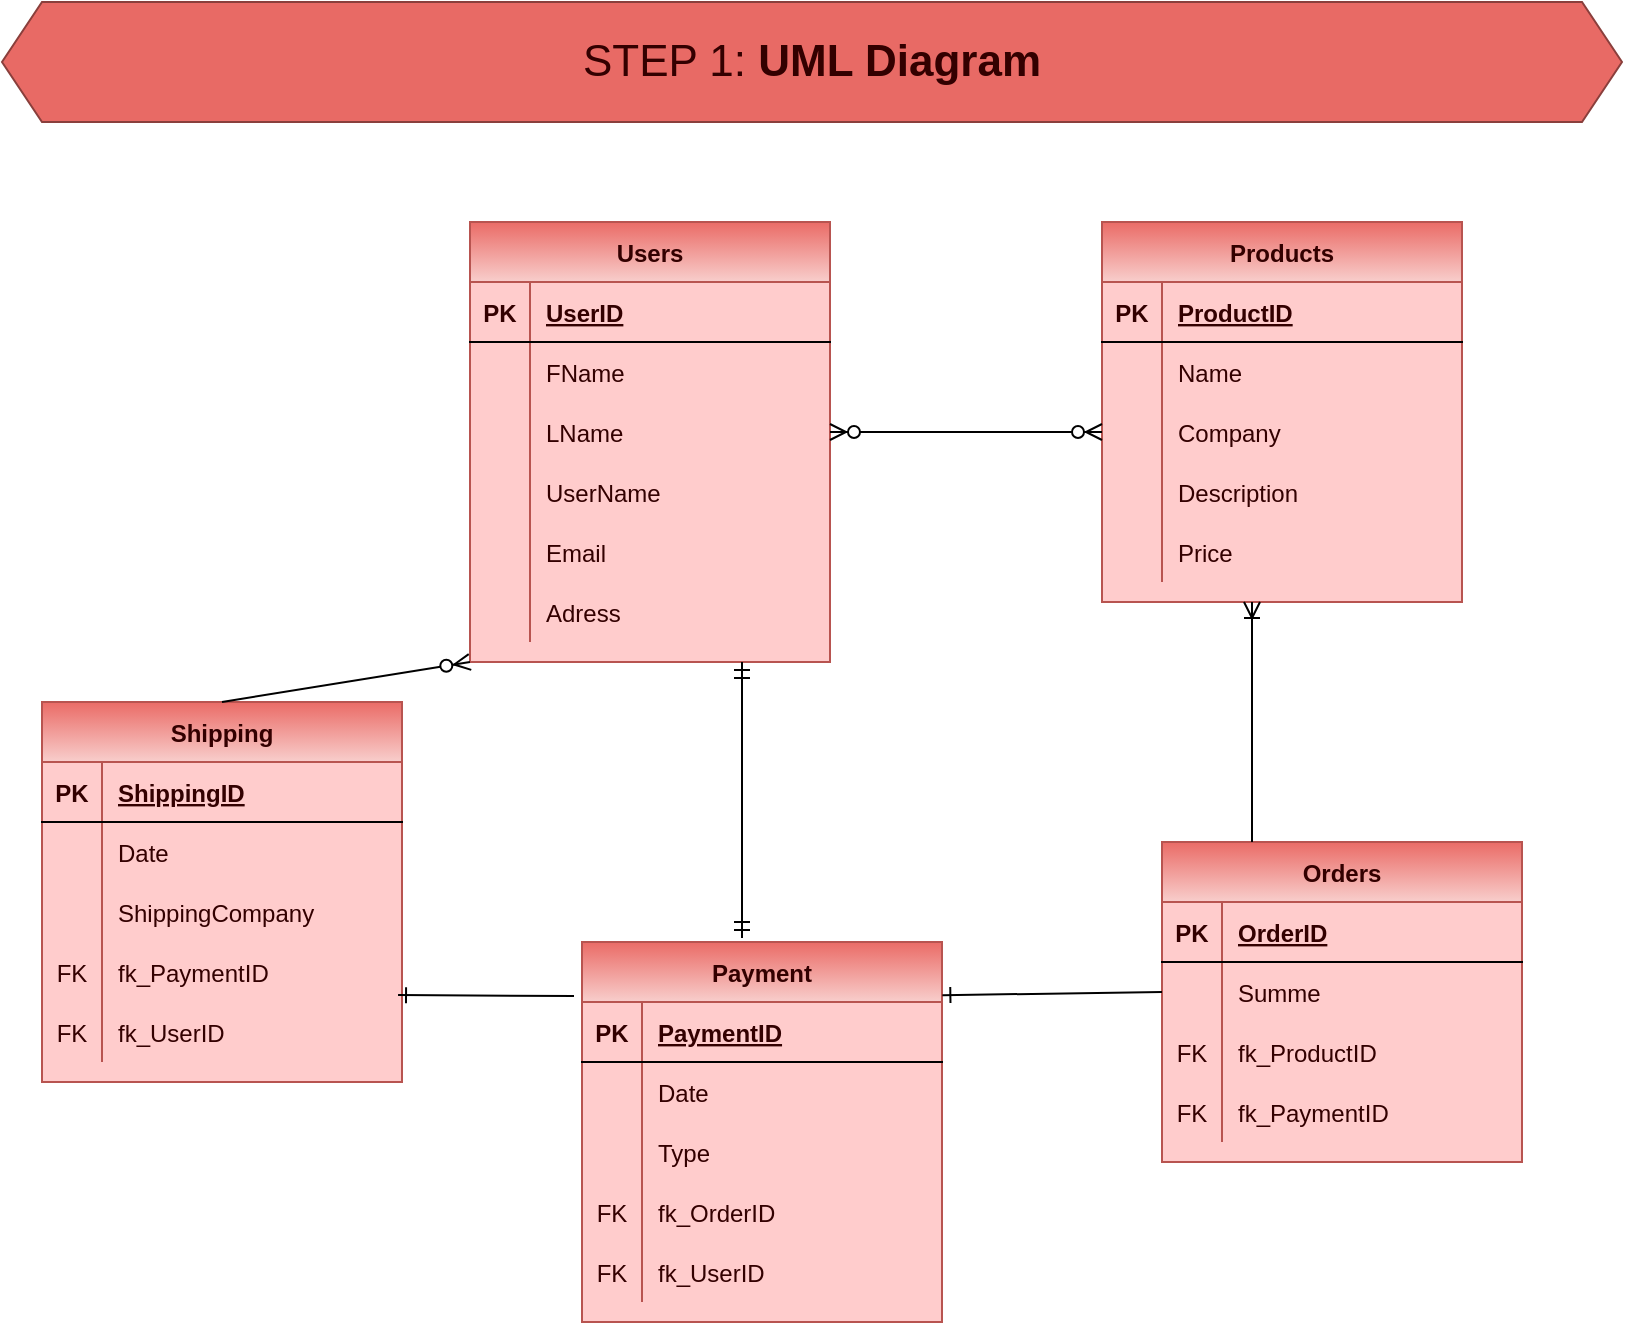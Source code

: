 <mxfile>
    <diagram id="NY_-7CsmVjkWbeSufL5M" name="Page-1">
        <mxGraphModel dx="734" dy="430" grid="1" gridSize="10" guides="1" tooltips="1" connect="1" arrows="1" fold="1" page="1" pageScale="1" pageWidth="827" pageHeight="1169" math="0" shadow="0">
            <root>
                <mxCell id="0"/>
                <mxCell id="1" parent="0"/>
                <mxCell id="2" value="Users" style="shape=table;startSize=30;container=1;collapsible=1;childLayout=tableLayout;fixedRows=1;rowLines=0;fontStyle=1;align=center;resizeLast=1;gradientColor=#ea6b66;fillColor=#f8cecc;strokeColor=#b85450;swimlaneFillColor=#FFCCCC;gradientDirection=north;fontColor=#330000;" vertex="1" parent="1">
                    <mxGeometry x="234" y="120" width="180" height="220" as="geometry"/>
                </mxCell>
                <mxCell id="3" value="" style="shape=partialRectangle;collapsible=0;dropTarget=0;pointerEvents=0;fillColor=none;top=0;left=0;bottom=1;right=0;points=[[0,0.5],[1,0.5]];portConstraint=eastwest;fontColor=#330000;" vertex="1" parent="2">
                    <mxGeometry y="30" width="180" height="30" as="geometry"/>
                </mxCell>
                <mxCell id="4" value="PK" style="shape=partialRectangle;connectable=0;fillColor=none;top=0;left=0;bottom=0;right=0;fontStyle=1;overflow=hidden;fontColor=#330000;" vertex="1" parent="3">
                    <mxGeometry width="30" height="30" as="geometry"/>
                </mxCell>
                <mxCell id="5" value="UserID" style="shape=partialRectangle;connectable=0;fillColor=none;top=0;left=0;bottom=0;right=0;align=left;spacingLeft=6;fontStyle=5;overflow=hidden;fontColor=#330000;" vertex="1" parent="3">
                    <mxGeometry x="30" width="150" height="30" as="geometry"/>
                </mxCell>
                <mxCell id="6" value="" style="shape=partialRectangle;collapsible=0;dropTarget=0;pointerEvents=0;fillColor=none;top=0;left=0;bottom=0;right=0;points=[[0,0.5],[1,0.5]];portConstraint=eastwest;fontColor=#330000;" vertex="1" parent="2">
                    <mxGeometry y="60" width="180" height="30" as="geometry"/>
                </mxCell>
                <mxCell id="7" value="" style="shape=partialRectangle;connectable=0;fillColor=none;top=0;left=0;bottom=0;right=0;editable=1;overflow=hidden;fontColor=#330000;" vertex="1" parent="6">
                    <mxGeometry width="30" height="30" as="geometry"/>
                </mxCell>
                <mxCell id="8" value="FName" style="shape=partialRectangle;connectable=0;fillColor=none;top=0;left=0;bottom=0;right=0;align=left;spacingLeft=6;overflow=hidden;fontColor=#330000;" vertex="1" parent="6">
                    <mxGeometry x="30" width="150" height="30" as="geometry"/>
                </mxCell>
                <mxCell id="9" value="" style="shape=partialRectangle;collapsible=0;dropTarget=0;pointerEvents=0;fillColor=none;top=0;left=0;bottom=0;right=0;points=[[0,0.5],[1,0.5]];portConstraint=eastwest;fontColor=#330000;" vertex="1" parent="2">
                    <mxGeometry y="90" width="180" height="30" as="geometry"/>
                </mxCell>
                <mxCell id="10" value="" style="shape=partialRectangle;connectable=0;fillColor=none;top=0;left=0;bottom=0;right=0;editable=1;overflow=hidden;fontColor=#330000;" vertex="1" parent="9">
                    <mxGeometry width="30" height="30" as="geometry"/>
                </mxCell>
                <mxCell id="11" value="LName" style="shape=partialRectangle;connectable=0;fillColor=none;top=0;left=0;bottom=0;right=0;align=left;spacingLeft=6;overflow=hidden;fontColor=#330000;" vertex="1" parent="9">
                    <mxGeometry x="30" width="150" height="30" as="geometry"/>
                </mxCell>
                <mxCell id="12" value="" style="shape=partialRectangle;collapsible=0;dropTarget=0;pointerEvents=0;fillColor=none;top=0;left=0;bottom=0;right=0;points=[[0,0.5],[1,0.5]];portConstraint=eastwest;fontColor=#330000;" vertex="1" parent="2">
                    <mxGeometry y="120" width="180" height="30" as="geometry"/>
                </mxCell>
                <mxCell id="13" value="" style="shape=partialRectangle;connectable=0;fillColor=none;top=0;left=0;bottom=0;right=0;editable=1;overflow=hidden;fontColor=#330000;" vertex="1" parent="12">
                    <mxGeometry width="30" height="30" as="geometry"/>
                </mxCell>
                <mxCell id="14" value="UserName" style="shape=partialRectangle;connectable=0;fillColor=none;top=0;left=0;bottom=0;right=0;align=left;spacingLeft=6;overflow=hidden;fontColor=#330000;" vertex="1" parent="12">
                    <mxGeometry x="30" width="150" height="30" as="geometry"/>
                </mxCell>
                <mxCell id="19" value="" style="shape=partialRectangle;collapsible=0;dropTarget=0;pointerEvents=0;fillColor=none;top=0;left=0;bottom=0;right=0;points=[[0,0.5],[1,0.5]];portConstraint=eastwest;fontColor=#330000;" vertex="1" parent="2">
                    <mxGeometry y="150" width="180" height="30" as="geometry"/>
                </mxCell>
                <mxCell id="20" value="" style="shape=partialRectangle;connectable=0;fillColor=none;top=0;left=0;bottom=0;right=0;editable=1;overflow=hidden;fontColor=#330000;" vertex="1" parent="19">
                    <mxGeometry width="30" height="30" as="geometry"/>
                </mxCell>
                <mxCell id="21" value="Email" style="shape=partialRectangle;connectable=0;fillColor=none;top=0;left=0;bottom=0;right=0;align=left;spacingLeft=6;overflow=hidden;fontColor=#330000;" vertex="1" parent="19">
                    <mxGeometry x="30" width="150" height="30" as="geometry"/>
                </mxCell>
                <mxCell id="22" value="" style="shape=partialRectangle;collapsible=0;dropTarget=0;pointerEvents=0;fillColor=none;top=0;left=0;bottom=0;right=0;points=[[0,0.5],[1,0.5]];portConstraint=eastwest;fontColor=#330000;" vertex="1" parent="2">
                    <mxGeometry y="180" width="180" height="30" as="geometry"/>
                </mxCell>
                <mxCell id="23" value="" style="shape=partialRectangle;connectable=0;fillColor=none;top=0;left=0;bottom=0;right=0;editable=1;overflow=hidden;fontColor=#330000;" vertex="1" parent="22">
                    <mxGeometry width="30" height="30" as="geometry"/>
                </mxCell>
                <mxCell id="24" value="Adress" style="shape=partialRectangle;connectable=0;fillColor=none;top=0;left=0;bottom=0;right=0;align=left;spacingLeft=6;overflow=hidden;fontColor=#330000;" vertex="1" parent="22">
                    <mxGeometry x="30" width="150" height="30" as="geometry"/>
                </mxCell>
                <mxCell id="15" value="&lt;font style=&quot;font-size: 22px&quot;&gt;&lt;font&gt;STEP 1: &lt;/font&gt;&lt;font&gt;&lt;b&gt;UML Diagram&lt;/b&gt;&lt;/font&gt;&lt;/font&gt;" style="shape=hexagon;perimeter=hexagonPerimeter2;whiteSpace=wrap;html=1;fixedSize=1;fillColor=#E86A65;strokeColor=#8A3F3C;fontColor=#330000;" vertex="1" parent="1">
                    <mxGeometry y="10" width="810" height="60" as="geometry"/>
                </mxCell>
                <mxCell id="25" value="Products" style="shape=table;startSize=30;container=1;collapsible=1;childLayout=tableLayout;fixedRows=1;rowLines=0;fontStyle=1;align=center;resizeLast=1;gradientColor=#ea6b66;fillColor=#f8cecc;strokeColor=#b85450;gradientDirection=north;swimlaneFillColor=#FFCCCC;fontColor=#330000;" vertex="1" parent="1">
                    <mxGeometry x="550" y="120" width="180" height="190" as="geometry"/>
                </mxCell>
                <mxCell id="26" value="" style="shape=partialRectangle;collapsible=0;dropTarget=0;pointerEvents=0;fillColor=none;top=0;left=0;bottom=1;right=0;points=[[0,0.5],[1,0.5]];portConstraint=eastwest;fontColor=#330000;" vertex="1" parent="25">
                    <mxGeometry y="30" width="180" height="30" as="geometry"/>
                </mxCell>
                <mxCell id="27" value="PK" style="shape=partialRectangle;connectable=0;fillColor=none;top=0;left=0;bottom=0;right=0;fontStyle=1;overflow=hidden;fontColor=#330000;" vertex="1" parent="26">
                    <mxGeometry width="30" height="30" as="geometry"/>
                </mxCell>
                <mxCell id="28" value="ProductID" style="shape=partialRectangle;connectable=0;fillColor=none;top=0;left=0;bottom=0;right=0;align=left;spacingLeft=6;fontStyle=5;overflow=hidden;fontColor=#330000;" vertex="1" parent="26">
                    <mxGeometry x="30" width="150" height="30" as="geometry"/>
                </mxCell>
                <mxCell id="29" value="" style="shape=partialRectangle;collapsible=0;dropTarget=0;pointerEvents=0;fillColor=none;top=0;left=0;bottom=0;right=0;points=[[0,0.5],[1,0.5]];portConstraint=eastwest;fontColor=#330000;" vertex="1" parent="25">
                    <mxGeometry y="60" width="180" height="30" as="geometry"/>
                </mxCell>
                <mxCell id="30" value="" style="shape=partialRectangle;connectable=0;fillColor=none;top=0;left=0;bottom=0;right=0;editable=1;overflow=hidden;fontColor=#330000;" vertex="1" parent="29">
                    <mxGeometry width="30" height="30" as="geometry"/>
                </mxCell>
                <mxCell id="31" value="Name" style="shape=partialRectangle;connectable=0;fillColor=none;top=0;left=0;bottom=0;right=0;align=left;spacingLeft=6;overflow=hidden;fontColor=#330000;" vertex="1" parent="29">
                    <mxGeometry x="30" width="150" height="30" as="geometry"/>
                </mxCell>
                <mxCell id="32" value="" style="shape=partialRectangle;collapsible=0;dropTarget=0;pointerEvents=0;fillColor=none;top=0;left=0;bottom=0;right=0;points=[[0,0.5],[1,0.5]];portConstraint=eastwest;fontColor=#330000;" vertex="1" parent="25">
                    <mxGeometry y="90" width="180" height="30" as="geometry"/>
                </mxCell>
                <mxCell id="33" value="" style="shape=partialRectangle;connectable=0;fillColor=none;top=0;left=0;bottom=0;right=0;editable=1;overflow=hidden;fontColor=#330000;" vertex="1" parent="32">
                    <mxGeometry width="30" height="30" as="geometry"/>
                </mxCell>
                <mxCell id="34" value="Company" style="shape=partialRectangle;connectable=0;fillColor=none;top=0;left=0;bottom=0;right=0;align=left;spacingLeft=6;overflow=hidden;fontColor=#330000;" vertex="1" parent="32">
                    <mxGeometry x="30" width="150" height="30" as="geometry"/>
                </mxCell>
                <mxCell id="35" value="" style="shape=partialRectangle;collapsible=0;dropTarget=0;pointerEvents=0;fillColor=none;top=0;left=0;bottom=0;right=0;points=[[0,0.5],[1,0.5]];portConstraint=eastwest;fontColor=#330000;" vertex="1" parent="25">
                    <mxGeometry y="120" width="180" height="30" as="geometry"/>
                </mxCell>
                <mxCell id="36" value="" style="shape=partialRectangle;connectable=0;fillColor=none;top=0;left=0;bottom=0;right=0;editable=1;overflow=hidden;fontColor=#330000;" vertex="1" parent="35">
                    <mxGeometry width="30" height="30" as="geometry"/>
                </mxCell>
                <mxCell id="37" value="Description" style="shape=partialRectangle;connectable=0;fillColor=none;top=0;left=0;bottom=0;right=0;align=left;spacingLeft=6;overflow=hidden;fontColor=#330000;" vertex="1" parent="35">
                    <mxGeometry x="30" width="150" height="30" as="geometry"/>
                </mxCell>
                <mxCell id="38" value="" style="shape=partialRectangle;collapsible=0;dropTarget=0;pointerEvents=0;fillColor=none;top=0;left=0;bottom=0;right=0;points=[[0,0.5],[1,0.5]];portConstraint=eastwest;fontColor=#330000;" vertex="1" parent="25">
                    <mxGeometry y="150" width="180" height="30" as="geometry"/>
                </mxCell>
                <mxCell id="39" value="" style="shape=partialRectangle;connectable=0;fillColor=none;top=0;left=0;bottom=0;right=0;editable=1;overflow=hidden;fontColor=#330000;" vertex="1" parent="38">
                    <mxGeometry width="30" height="30" as="geometry"/>
                </mxCell>
                <mxCell id="40" value="Price" style="shape=partialRectangle;connectable=0;fillColor=none;top=0;left=0;bottom=0;right=0;align=left;spacingLeft=6;overflow=hidden;fontColor=#330000;" vertex="1" parent="38">
                    <mxGeometry x="30" width="150" height="30" as="geometry"/>
                </mxCell>
                <mxCell id="41" value="Orders" style="shape=table;startSize=30;container=1;collapsible=1;childLayout=tableLayout;fixedRows=1;rowLines=0;fontStyle=1;align=center;resizeLast=1;gradientColor=#ea6b66;fillColor=#f8cecc;strokeColor=#b85450;gradientDirection=north;swimlaneFillColor=#FFCCCC;fontColor=#330000;" vertex="1" parent="1">
                    <mxGeometry x="580" y="430" width="180" height="160" as="geometry"/>
                </mxCell>
                <mxCell id="42" value="" style="shape=partialRectangle;collapsible=0;dropTarget=0;pointerEvents=0;fillColor=none;top=0;left=0;bottom=1;right=0;points=[[0,0.5],[1,0.5]];portConstraint=eastwest;fontColor=#330000;" vertex="1" parent="41">
                    <mxGeometry y="30" width="180" height="30" as="geometry"/>
                </mxCell>
                <mxCell id="43" value="PK" style="shape=partialRectangle;connectable=0;fillColor=none;top=0;left=0;bottom=0;right=0;fontStyle=1;overflow=hidden;fontColor=#330000;" vertex="1" parent="42">
                    <mxGeometry width="30" height="30" as="geometry"/>
                </mxCell>
                <mxCell id="44" value="OrderID" style="shape=partialRectangle;connectable=0;fillColor=none;top=0;left=0;bottom=0;right=0;align=left;spacingLeft=6;fontStyle=5;overflow=hidden;fontColor=#330000;" vertex="1" parent="42">
                    <mxGeometry x="30" width="150" height="30" as="geometry"/>
                </mxCell>
                <mxCell id="45" value="" style="shape=partialRectangle;collapsible=0;dropTarget=0;pointerEvents=0;fillColor=none;top=0;left=0;bottom=0;right=0;points=[[0,0.5],[1,0.5]];portConstraint=eastwest;fontColor=#330000;" vertex="1" parent="41">
                    <mxGeometry y="60" width="180" height="30" as="geometry"/>
                </mxCell>
                <mxCell id="46" value="" style="shape=partialRectangle;connectable=0;fillColor=none;top=0;left=0;bottom=0;right=0;editable=1;overflow=hidden;fontColor=#330000;" vertex="1" parent="45">
                    <mxGeometry width="30" height="30" as="geometry"/>
                </mxCell>
                <mxCell id="47" value="Summe" style="shape=partialRectangle;connectable=0;fillColor=none;top=0;left=0;bottom=0;right=0;align=left;spacingLeft=6;overflow=hidden;fontColor=#330000;" vertex="1" parent="45">
                    <mxGeometry x="30" width="150" height="30" as="geometry"/>
                </mxCell>
                <mxCell id="48" value="" style="shape=partialRectangle;collapsible=0;dropTarget=0;pointerEvents=0;fillColor=none;top=0;left=0;bottom=0;right=0;points=[[0,0.5],[1,0.5]];portConstraint=eastwest;fontColor=#330000;" vertex="1" parent="41">
                    <mxGeometry y="90" width="180" height="30" as="geometry"/>
                </mxCell>
                <mxCell id="49" value="FK" style="shape=partialRectangle;connectable=0;fillColor=none;top=0;left=0;bottom=0;right=0;editable=1;overflow=hidden;fontColor=#330000;" vertex="1" parent="48">
                    <mxGeometry width="30" height="30" as="geometry"/>
                </mxCell>
                <mxCell id="50" value="fk_ProductID" style="shape=partialRectangle;connectable=0;fillColor=none;top=0;left=0;bottom=0;right=0;align=left;spacingLeft=6;overflow=hidden;fontColor=#330000;" vertex="1" parent="48">
                    <mxGeometry x="30" width="150" height="30" as="geometry"/>
                </mxCell>
                <mxCell id="51" value="" style="shape=partialRectangle;collapsible=0;dropTarget=0;pointerEvents=0;fillColor=none;top=0;left=0;bottom=0;right=0;points=[[0,0.5],[1,0.5]];portConstraint=eastwest;fontColor=#330000;" vertex="1" parent="41">
                    <mxGeometry y="120" width="180" height="30" as="geometry"/>
                </mxCell>
                <mxCell id="52" value="FK" style="shape=partialRectangle;connectable=0;fillColor=none;top=0;left=0;bottom=0;right=0;editable=1;overflow=hidden;fontColor=#330000;" vertex="1" parent="51">
                    <mxGeometry width="30" height="30" as="geometry"/>
                </mxCell>
                <mxCell id="53" value="fk_PaymentID" style="shape=partialRectangle;connectable=0;fillColor=none;top=0;left=0;bottom=0;right=0;align=left;spacingLeft=6;overflow=hidden;fontColor=#330000;" vertex="1" parent="51">
                    <mxGeometry x="30" width="150" height="30" as="geometry"/>
                </mxCell>
                <mxCell id="57" value="Payment" style="shape=table;startSize=30;container=1;collapsible=1;childLayout=tableLayout;fixedRows=1;rowLines=0;fontStyle=1;align=center;resizeLast=1;gradientColor=#ea6b66;fillColor=#f8cecc;strokeColor=#b85450;gradientDirection=north;swimlaneFillColor=#FFCCCC;fontColor=#330000;" vertex="1" parent="1">
                    <mxGeometry x="290" y="480" width="180" height="190" as="geometry"/>
                </mxCell>
                <mxCell id="58" value="" style="shape=partialRectangle;collapsible=0;dropTarget=0;pointerEvents=0;fillColor=none;top=0;left=0;bottom=1;right=0;points=[[0,0.5],[1,0.5]];portConstraint=eastwest;fontColor=#330000;" vertex="1" parent="57">
                    <mxGeometry y="30" width="180" height="30" as="geometry"/>
                </mxCell>
                <mxCell id="59" value="PK" style="shape=partialRectangle;connectable=0;fillColor=none;top=0;left=0;bottom=0;right=0;fontStyle=1;overflow=hidden;fontColor=#330000;" vertex="1" parent="58">
                    <mxGeometry width="30" height="30" as="geometry"/>
                </mxCell>
                <mxCell id="60" value="PaymentID" style="shape=partialRectangle;connectable=0;fillColor=none;top=0;left=0;bottom=0;right=0;align=left;spacingLeft=6;fontStyle=5;overflow=hidden;fontColor=#330000;" vertex="1" parent="58">
                    <mxGeometry x="30" width="150" height="30" as="geometry"/>
                </mxCell>
                <mxCell id="61" value="" style="shape=partialRectangle;collapsible=0;dropTarget=0;pointerEvents=0;fillColor=none;top=0;left=0;bottom=0;right=0;points=[[0,0.5],[1,0.5]];portConstraint=eastwest;fontColor=#330000;" vertex="1" parent="57">
                    <mxGeometry y="60" width="180" height="30" as="geometry"/>
                </mxCell>
                <mxCell id="62" value="" style="shape=partialRectangle;connectable=0;fillColor=none;top=0;left=0;bottom=0;right=0;editable=1;overflow=hidden;fontColor=#330000;" vertex="1" parent="61">
                    <mxGeometry width="30" height="30" as="geometry"/>
                </mxCell>
                <mxCell id="63" value="Date" style="shape=partialRectangle;connectable=0;fillColor=none;top=0;left=0;bottom=0;right=0;align=left;spacingLeft=6;overflow=hidden;fontColor=#330000;" vertex="1" parent="61">
                    <mxGeometry x="30" width="150" height="30" as="geometry"/>
                </mxCell>
                <mxCell id="64" value="" style="shape=partialRectangle;collapsible=0;dropTarget=0;pointerEvents=0;fillColor=none;top=0;left=0;bottom=0;right=0;points=[[0,0.5],[1,0.5]];portConstraint=eastwest;fontColor=#330000;" vertex="1" parent="57">
                    <mxGeometry y="90" width="180" height="30" as="geometry"/>
                </mxCell>
                <mxCell id="65" value="" style="shape=partialRectangle;connectable=0;fillColor=none;top=0;left=0;bottom=0;right=0;editable=1;overflow=hidden;fontColor=#330000;" vertex="1" parent="64">
                    <mxGeometry width="30" height="30" as="geometry"/>
                </mxCell>
                <mxCell id="66" value="Type" style="shape=partialRectangle;connectable=0;fillColor=none;top=0;left=0;bottom=0;right=0;align=left;spacingLeft=6;overflow=hidden;fontColor=#330000;" vertex="1" parent="64">
                    <mxGeometry x="30" width="150" height="30" as="geometry"/>
                </mxCell>
                <mxCell id="67" value="" style="shape=partialRectangle;collapsible=0;dropTarget=0;pointerEvents=0;fillColor=none;top=0;left=0;bottom=0;right=0;points=[[0,0.5],[1,0.5]];portConstraint=eastwest;fontColor=#330000;" vertex="1" parent="57">
                    <mxGeometry y="120" width="180" height="30" as="geometry"/>
                </mxCell>
                <mxCell id="68" value="FK" style="shape=partialRectangle;connectable=0;fillColor=none;top=0;left=0;bottom=0;right=0;editable=1;overflow=hidden;fontColor=#330000;" vertex="1" parent="67">
                    <mxGeometry width="30" height="30" as="geometry"/>
                </mxCell>
                <mxCell id="69" value="fk_OrderID" style="shape=partialRectangle;connectable=0;fillColor=none;top=0;left=0;bottom=0;right=0;align=left;spacingLeft=6;overflow=hidden;fontColor=#330000;" vertex="1" parent="67">
                    <mxGeometry x="30" width="150" height="30" as="geometry"/>
                </mxCell>
                <mxCell id="70" value="" style="shape=partialRectangle;collapsible=0;dropTarget=0;pointerEvents=0;fillColor=none;top=0;left=0;bottom=0;right=0;points=[[0,0.5],[1,0.5]];portConstraint=eastwest;fontColor=#330000;" vertex="1" parent="57">
                    <mxGeometry y="150" width="180" height="30" as="geometry"/>
                </mxCell>
                <mxCell id="71" value="FK" style="shape=partialRectangle;connectable=0;fillColor=none;top=0;left=0;bottom=0;right=0;editable=1;overflow=hidden;fontColor=#330000;" vertex="1" parent="70">
                    <mxGeometry width="30" height="30" as="geometry"/>
                </mxCell>
                <mxCell id="72" value="fk_UserID" style="shape=partialRectangle;connectable=0;fillColor=none;top=0;left=0;bottom=0;right=0;align=left;spacingLeft=6;overflow=hidden;fontColor=#330000;" vertex="1" parent="70">
                    <mxGeometry x="30" width="150" height="30" as="geometry"/>
                </mxCell>
                <mxCell id="76" value="Shipping" style="shape=table;startSize=30;container=1;collapsible=1;childLayout=tableLayout;fixedRows=1;rowLines=0;fontStyle=1;align=center;resizeLast=1;gradientColor=#ea6b66;fillColor=#f8cecc;strokeColor=#b85450;gradientDirection=north;swimlaneFillColor=#FFCCCC;fontColor=#330000;" vertex="1" parent="1">
                    <mxGeometry x="20" y="360" width="180" height="190" as="geometry"/>
                </mxCell>
                <mxCell id="77" value="" style="shape=partialRectangle;collapsible=0;dropTarget=0;pointerEvents=0;fillColor=none;top=0;left=0;bottom=1;right=0;points=[[0,0.5],[1,0.5]];portConstraint=eastwest;fontColor=#330000;" vertex="1" parent="76">
                    <mxGeometry y="30" width="180" height="30" as="geometry"/>
                </mxCell>
                <mxCell id="78" value="PK" style="shape=partialRectangle;connectable=0;fillColor=none;top=0;left=0;bottom=0;right=0;fontStyle=1;overflow=hidden;fontColor=#330000;" vertex="1" parent="77">
                    <mxGeometry width="30" height="30" as="geometry"/>
                </mxCell>
                <mxCell id="79" value="ShippingID" style="shape=partialRectangle;connectable=0;fillColor=none;top=0;left=0;bottom=0;right=0;align=left;spacingLeft=6;fontStyle=5;overflow=hidden;fontColor=#330000;" vertex="1" parent="77">
                    <mxGeometry x="30" width="150" height="30" as="geometry"/>
                </mxCell>
                <mxCell id="80" value="" style="shape=partialRectangle;collapsible=0;dropTarget=0;pointerEvents=0;fillColor=none;top=0;left=0;bottom=0;right=0;points=[[0,0.5],[1,0.5]];portConstraint=eastwest;fontColor=#330000;" vertex="1" parent="76">
                    <mxGeometry y="60" width="180" height="30" as="geometry"/>
                </mxCell>
                <mxCell id="81" value="" style="shape=partialRectangle;connectable=0;fillColor=none;top=0;left=0;bottom=0;right=0;editable=1;overflow=hidden;fontColor=#330000;" vertex="1" parent="80">
                    <mxGeometry width="30" height="30" as="geometry"/>
                </mxCell>
                <mxCell id="82" value="Date" style="shape=partialRectangle;connectable=0;fillColor=none;top=0;left=0;bottom=0;right=0;align=left;spacingLeft=6;overflow=hidden;fontColor=#330000;" vertex="1" parent="80">
                    <mxGeometry x="30" width="150" height="30" as="geometry"/>
                </mxCell>
                <mxCell id="83" value="" style="shape=partialRectangle;collapsible=0;dropTarget=0;pointerEvents=0;fillColor=none;top=0;left=0;bottom=0;right=0;points=[[0,0.5],[1,0.5]];portConstraint=eastwest;fontColor=#330000;" vertex="1" parent="76">
                    <mxGeometry y="90" width="180" height="30" as="geometry"/>
                </mxCell>
                <mxCell id="84" value="" style="shape=partialRectangle;connectable=0;fillColor=none;top=0;left=0;bottom=0;right=0;editable=1;overflow=hidden;fontColor=#330000;" vertex="1" parent="83">
                    <mxGeometry width="30" height="30" as="geometry"/>
                </mxCell>
                <mxCell id="85" value="ShippingCompany" style="shape=partialRectangle;connectable=0;fillColor=none;top=0;left=0;bottom=0;right=0;align=left;spacingLeft=6;overflow=hidden;fontColor=#330000;" vertex="1" parent="83">
                    <mxGeometry x="30" width="150" height="30" as="geometry"/>
                </mxCell>
                <mxCell id="86" value="" style="shape=partialRectangle;collapsible=0;dropTarget=0;pointerEvents=0;fillColor=none;top=0;left=0;bottom=0;right=0;points=[[0,0.5],[1,0.5]];portConstraint=eastwest;fontColor=#330000;" vertex="1" parent="76">
                    <mxGeometry y="120" width="180" height="30" as="geometry"/>
                </mxCell>
                <mxCell id="87" value="FK" style="shape=partialRectangle;connectable=0;fillColor=none;top=0;left=0;bottom=0;right=0;editable=1;overflow=hidden;fontColor=#330000;" vertex="1" parent="86">
                    <mxGeometry width="30" height="30" as="geometry"/>
                </mxCell>
                <mxCell id="88" value="fk_PaymentID" style="shape=partialRectangle;connectable=0;fillColor=none;top=0;left=0;bottom=0;right=0;align=left;spacingLeft=6;overflow=hidden;fontColor=#330000;" vertex="1" parent="86">
                    <mxGeometry x="30" width="150" height="30" as="geometry"/>
                </mxCell>
                <mxCell id="89" value="" style="shape=partialRectangle;collapsible=0;dropTarget=0;pointerEvents=0;fillColor=none;top=0;left=0;bottom=0;right=0;points=[[0,0.5],[1,0.5]];portConstraint=eastwest;fontColor=#330000;" vertex="1" parent="76">
                    <mxGeometry y="150" width="180" height="30" as="geometry"/>
                </mxCell>
                <mxCell id="90" value="FK" style="shape=partialRectangle;connectable=0;fillColor=none;top=0;left=0;bottom=0;right=0;editable=1;overflow=hidden;fontColor=#330000;" vertex="1" parent="89">
                    <mxGeometry width="30" height="30" as="geometry"/>
                </mxCell>
                <mxCell id="91" value="fk_UserID" style="shape=partialRectangle;connectable=0;fillColor=none;top=0;left=0;bottom=0;right=0;align=left;spacingLeft=6;overflow=hidden;fontColor=#330000;" vertex="1" parent="89">
                    <mxGeometry x="30" width="150" height="30" as="geometry"/>
                </mxCell>
                <mxCell id="92" value="" style="edgeStyle=entityRelationEdgeStyle;fontSize=12;html=1;endArrow=ERzeroToMany;endFill=1;startArrow=ERzeroToMany;entryX=0;entryY=0.5;entryDx=0;entryDy=0;exitX=1;exitY=0.5;exitDx=0;exitDy=0;fontColor=#330000;" edge="1" parent="1" source="9" target="32">
                    <mxGeometry width="100" height="100" relative="1" as="geometry">
                        <mxPoint x="330" y="390" as="sourcePoint"/>
                        <mxPoint x="430" y="290" as="targetPoint"/>
                    </mxGeometry>
                </mxCell>
                <mxCell id="95" value="" style="fontSize=12;html=1;endArrow=ERoneToMany;exitX=0.25;exitY=0;exitDx=0;exitDy=0;fontColor=#330000;" edge="1" parent="1" source="41">
                    <mxGeometry width="100" height="100" relative="1" as="geometry">
                        <mxPoint x="640" y="428" as="sourcePoint"/>
                        <mxPoint x="625" y="310" as="targetPoint"/>
                    </mxGeometry>
                </mxCell>
                <mxCell id="96" value="" style="fontSize=12;html=1;endArrow=ERone;endFill=1;entryX=1.001;entryY=0.14;entryDx=0;entryDy=0;entryPerimeter=0;exitX=0;exitY=0.5;exitDx=0;exitDy=0;fontColor=#330000;" edge="1" parent="1" source="45" target="57">
                    <mxGeometry width="100" height="100" relative="1" as="geometry">
                        <mxPoint x="330" y="510" as="sourcePoint"/>
                        <mxPoint x="430" y="410" as="targetPoint"/>
                    </mxGeometry>
                </mxCell>
                <mxCell id="97" value="" style="fontSize=12;html=1;endArrow=ERone;endFill=1;entryX=0.989;entryY=-0.115;entryDx=0;entryDy=0;entryPerimeter=0;fontColor=#330000;" edge="1" parent="1" target="89">
                    <mxGeometry width="100" height="100" relative="1" as="geometry">
                        <mxPoint x="286" y="507" as="sourcePoint"/>
                        <mxPoint x="430" y="410" as="targetPoint"/>
                    </mxGeometry>
                </mxCell>
                <mxCell id="99" value="" style="fontSize=12;html=1;endArrow=ERmandOne;startArrow=ERmandOne;fontColor=#330000;" edge="1" parent="1">
                    <mxGeometry width="100" height="100" relative="1" as="geometry">
                        <mxPoint x="370" y="478" as="sourcePoint"/>
                        <mxPoint x="370" y="340" as="targetPoint"/>
                    </mxGeometry>
                </mxCell>
                <mxCell id="100" value="" style="fontSize=12;html=1;endArrow=ERzeroToMany;endFill=1;exitX=0.5;exitY=0;exitDx=0;exitDy=0;entryX=0;entryY=1;entryDx=0;entryDy=0;fontColor=#330000;" edge="1" parent="1" source="76" target="2">
                    <mxGeometry width="100" height="100" relative="1" as="geometry">
                        <mxPoint x="330" y="390" as="sourcePoint"/>
                        <mxPoint x="300" y="370" as="targetPoint"/>
                    </mxGeometry>
                </mxCell>
            </root>
        </mxGraphModel>
    </diagram>
</mxfile>